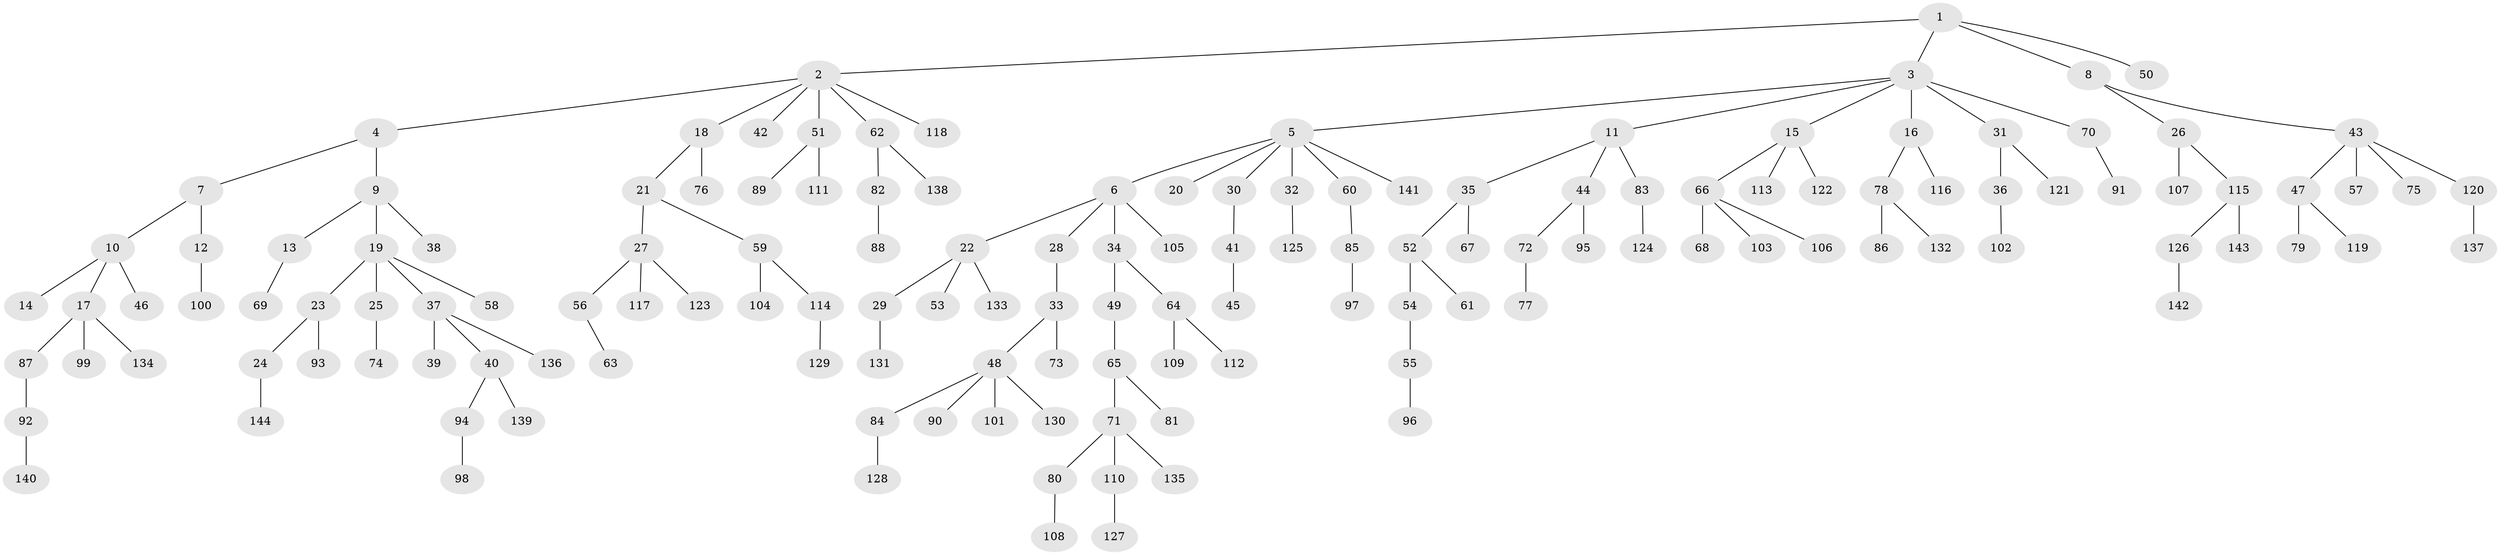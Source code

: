// coarse degree distribution, {21: 0.017543859649122806, 6: 0.03508771929824561, 5: 0.03508771929824561, 4: 0.017543859649122806, 1: 0.7017543859649122, 2: 0.14035087719298245, 3: 0.05263157894736842}
// Generated by graph-tools (version 1.1) at 2025/19/03/04/25 18:19:10]
// undirected, 144 vertices, 143 edges
graph export_dot {
graph [start="1"]
  node [color=gray90,style=filled];
  1;
  2;
  3;
  4;
  5;
  6;
  7;
  8;
  9;
  10;
  11;
  12;
  13;
  14;
  15;
  16;
  17;
  18;
  19;
  20;
  21;
  22;
  23;
  24;
  25;
  26;
  27;
  28;
  29;
  30;
  31;
  32;
  33;
  34;
  35;
  36;
  37;
  38;
  39;
  40;
  41;
  42;
  43;
  44;
  45;
  46;
  47;
  48;
  49;
  50;
  51;
  52;
  53;
  54;
  55;
  56;
  57;
  58;
  59;
  60;
  61;
  62;
  63;
  64;
  65;
  66;
  67;
  68;
  69;
  70;
  71;
  72;
  73;
  74;
  75;
  76;
  77;
  78;
  79;
  80;
  81;
  82;
  83;
  84;
  85;
  86;
  87;
  88;
  89;
  90;
  91;
  92;
  93;
  94;
  95;
  96;
  97;
  98;
  99;
  100;
  101;
  102;
  103;
  104;
  105;
  106;
  107;
  108;
  109;
  110;
  111;
  112;
  113;
  114;
  115;
  116;
  117;
  118;
  119;
  120;
  121;
  122;
  123;
  124;
  125;
  126;
  127;
  128;
  129;
  130;
  131;
  132;
  133;
  134;
  135;
  136;
  137;
  138;
  139;
  140;
  141;
  142;
  143;
  144;
  1 -- 2;
  1 -- 3;
  1 -- 8;
  1 -- 50;
  2 -- 4;
  2 -- 18;
  2 -- 42;
  2 -- 51;
  2 -- 62;
  2 -- 118;
  3 -- 5;
  3 -- 11;
  3 -- 15;
  3 -- 16;
  3 -- 31;
  3 -- 70;
  4 -- 7;
  4 -- 9;
  5 -- 6;
  5 -- 20;
  5 -- 30;
  5 -- 32;
  5 -- 60;
  5 -- 141;
  6 -- 22;
  6 -- 28;
  6 -- 34;
  6 -- 105;
  7 -- 10;
  7 -- 12;
  8 -- 26;
  8 -- 43;
  9 -- 13;
  9 -- 19;
  9 -- 38;
  10 -- 14;
  10 -- 17;
  10 -- 46;
  11 -- 35;
  11 -- 44;
  11 -- 83;
  12 -- 100;
  13 -- 69;
  15 -- 66;
  15 -- 113;
  15 -- 122;
  16 -- 78;
  16 -- 116;
  17 -- 87;
  17 -- 99;
  17 -- 134;
  18 -- 21;
  18 -- 76;
  19 -- 23;
  19 -- 25;
  19 -- 37;
  19 -- 58;
  21 -- 27;
  21 -- 59;
  22 -- 29;
  22 -- 53;
  22 -- 133;
  23 -- 24;
  23 -- 93;
  24 -- 144;
  25 -- 74;
  26 -- 107;
  26 -- 115;
  27 -- 56;
  27 -- 117;
  27 -- 123;
  28 -- 33;
  29 -- 131;
  30 -- 41;
  31 -- 36;
  31 -- 121;
  32 -- 125;
  33 -- 48;
  33 -- 73;
  34 -- 49;
  34 -- 64;
  35 -- 52;
  35 -- 67;
  36 -- 102;
  37 -- 39;
  37 -- 40;
  37 -- 136;
  40 -- 94;
  40 -- 139;
  41 -- 45;
  43 -- 47;
  43 -- 57;
  43 -- 75;
  43 -- 120;
  44 -- 72;
  44 -- 95;
  47 -- 79;
  47 -- 119;
  48 -- 84;
  48 -- 90;
  48 -- 101;
  48 -- 130;
  49 -- 65;
  51 -- 89;
  51 -- 111;
  52 -- 54;
  52 -- 61;
  54 -- 55;
  55 -- 96;
  56 -- 63;
  59 -- 104;
  59 -- 114;
  60 -- 85;
  62 -- 82;
  62 -- 138;
  64 -- 109;
  64 -- 112;
  65 -- 71;
  65 -- 81;
  66 -- 68;
  66 -- 103;
  66 -- 106;
  70 -- 91;
  71 -- 80;
  71 -- 110;
  71 -- 135;
  72 -- 77;
  78 -- 86;
  78 -- 132;
  80 -- 108;
  82 -- 88;
  83 -- 124;
  84 -- 128;
  85 -- 97;
  87 -- 92;
  92 -- 140;
  94 -- 98;
  110 -- 127;
  114 -- 129;
  115 -- 126;
  115 -- 143;
  120 -- 137;
  126 -- 142;
}
